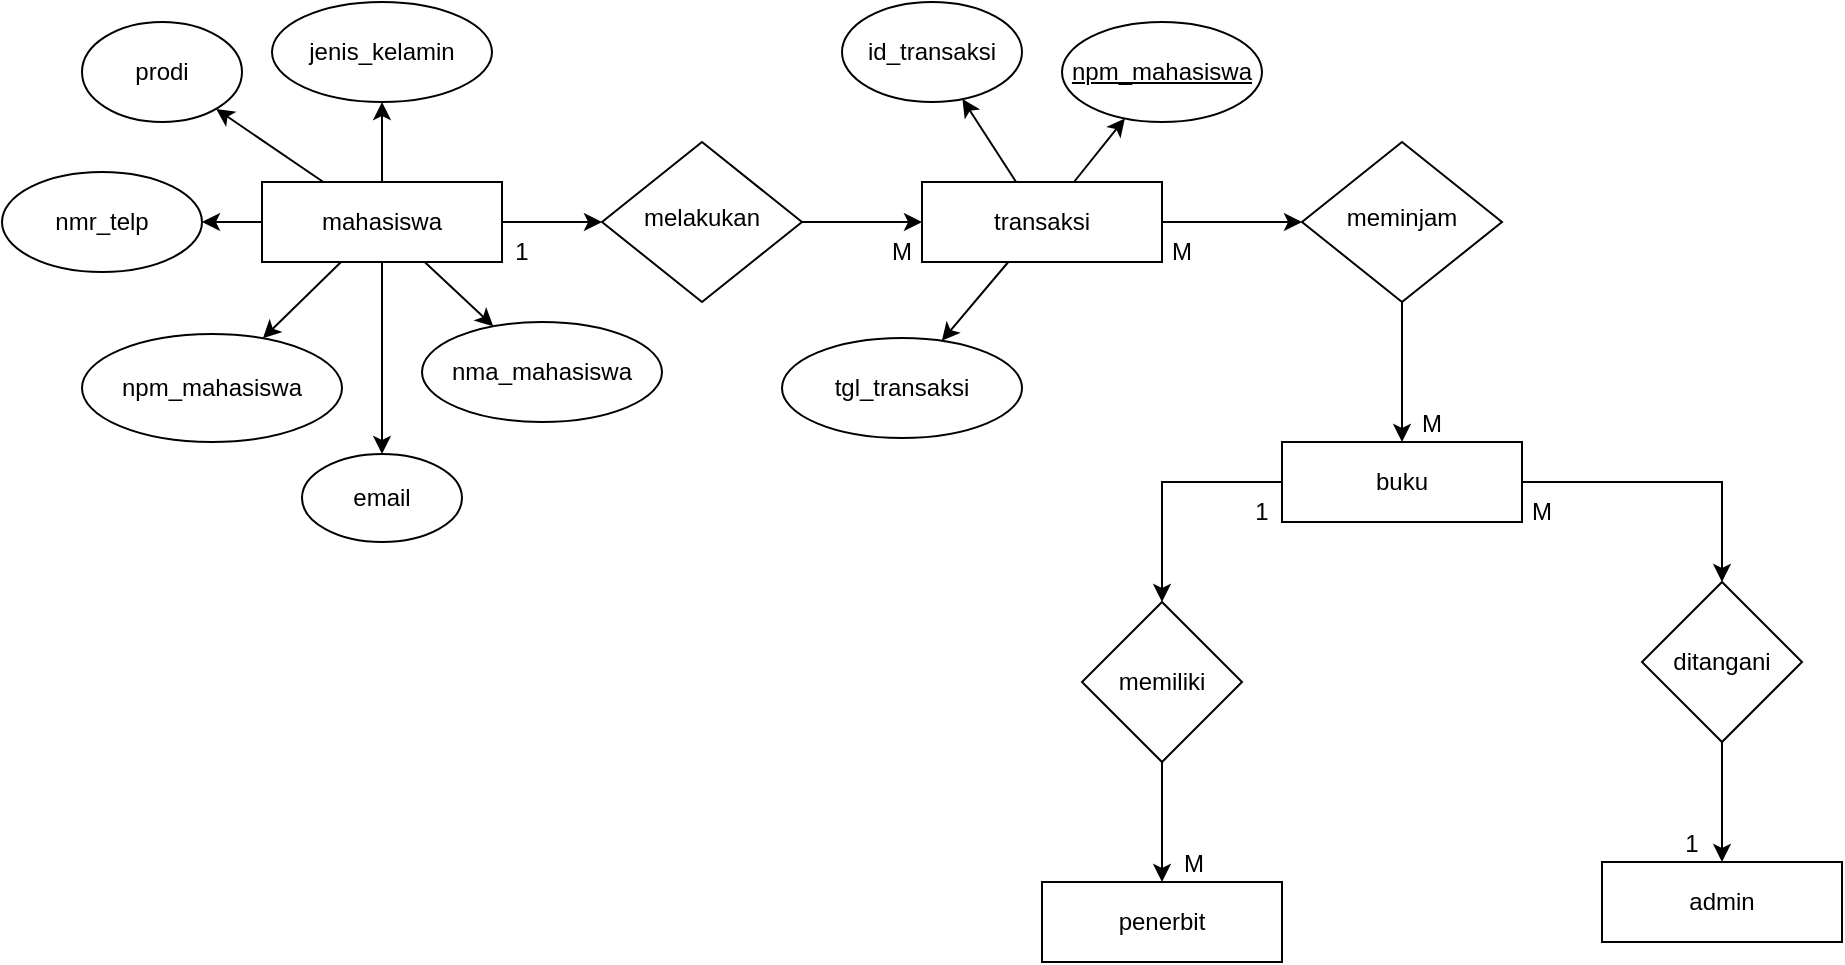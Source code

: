 <mxfile version="21.5.2" type="github">
  <diagram id="C5RBs43oDa-KdzZeNtuy" name="Page-1">
    <mxGraphModel dx="1927" dy="575" grid="1" gridSize="10" guides="1" tooltips="1" connect="1" arrows="1" fold="1" page="1" pageScale="1" pageWidth="827" pageHeight="1169" math="0" shadow="0">
      <root>
        <mxCell id="WIyWlLk6GJQsqaUBKTNV-0" />
        <mxCell id="WIyWlLk6GJQsqaUBKTNV-1" parent="WIyWlLk6GJQsqaUBKTNV-0" />
        <mxCell id="8coFRG28sYYlV24P8kFo-3" value="" style="edgeStyle=orthogonalEdgeStyle;rounded=0;orthogonalLoop=1;jettySize=auto;html=1;" edge="1" parent="WIyWlLk6GJQsqaUBKTNV-1" source="WIyWlLk6GJQsqaUBKTNV-3" target="WIyWlLk6GJQsqaUBKTNV-6">
          <mxGeometry relative="1" as="geometry" />
        </mxCell>
        <mxCell id="8coFRG28sYYlV24P8kFo-30" value="" style="rounded=0;orthogonalLoop=1;jettySize=auto;html=1;" edge="1" parent="WIyWlLk6GJQsqaUBKTNV-1" source="WIyWlLk6GJQsqaUBKTNV-3" target="8coFRG28sYYlV24P8kFo-29">
          <mxGeometry relative="1" as="geometry" />
        </mxCell>
        <mxCell id="8coFRG28sYYlV24P8kFo-34" value="" style="rounded=0;orthogonalLoop=1;jettySize=auto;html=1;" edge="1" parent="WIyWlLk6GJQsqaUBKTNV-1" source="WIyWlLk6GJQsqaUBKTNV-3" target="8coFRG28sYYlV24P8kFo-33">
          <mxGeometry relative="1" as="geometry" />
        </mxCell>
        <mxCell id="8coFRG28sYYlV24P8kFo-36" value="" style="rounded=0;orthogonalLoop=1;jettySize=auto;html=1;" edge="1" parent="WIyWlLk6GJQsqaUBKTNV-1" source="WIyWlLk6GJQsqaUBKTNV-3" target="8coFRG28sYYlV24P8kFo-35">
          <mxGeometry relative="1" as="geometry" />
        </mxCell>
        <mxCell id="8coFRG28sYYlV24P8kFo-38" value="" style="rounded=0;orthogonalLoop=1;jettySize=auto;html=1;" edge="1" parent="WIyWlLk6GJQsqaUBKTNV-1" source="WIyWlLk6GJQsqaUBKTNV-3" target="8coFRG28sYYlV24P8kFo-37">
          <mxGeometry relative="1" as="geometry" />
        </mxCell>
        <mxCell id="8coFRG28sYYlV24P8kFo-40" value="" style="edgeStyle=orthogonalEdgeStyle;rounded=0;orthogonalLoop=1;jettySize=auto;html=1;" edge="1" parent="WIyWlLk6GJQsqaUBKTNV-1" source="WIyWlLk6GJQsqaUBKTNV-3" target="8coFRG28sYYlV24P8kFo-39">
          <mxGeometry relative="1" as="geometry" />
        </mxCell>
        <mxCell id="8coFRG28sYYlV24P8kFo-43" value="" style="rounded=0;orthogonalLoop=1;jettySize=auto;html=1;" edge="1" parent="WIyWlLk6GJQsqaUBKTNV-1" source="WIyWlLk6GJQsqaUBKTNV-3" target="8coFRG28sYYlV24P8kFo-42">
          <mxGeometry relative="1" as="geometry" />
        </mxCell>
        <mxCell id="WIyWlLk6GJQsqaUBKTNV-3" value="mahasiswa" style="rounded=1;whiteSpace=wrap;html=1;fontSize=12;glass=0;strokeWidth=1;shadow=0;arcSize=0;" parent="WIyWlLk6GJQsqaUBKTNV-1" vertex="1">
          <mxGeometry x="110" y="170" width="120" height="40" as="geometry" />
        </mxCell>
        <mxCell id="8coFRG28sYYlV24P8kFo-2" value="" style="edgeStyle=orthogonalEdgeStyle;rounded=0;orthogonalLoop=1;jettySize=auto;html=1;" edge="1" parent="WIyWlLk6GJQsqaUBKTNV-1" source="WIyWlLk6GJQsqaUBKTNV-6" target="WIyWlLk6GJQsqaUBKTNV-7">
          <mxGeometry relative="1" as="geometry" />
        </mxCell>
        <mxCell id="WIyWlLk6GJQsqaUBKTNV-6" value="melakukan" style="rhombus;whiteSpace=wrap;html=1;shadow=0;fontFamily=Helvetica;fontSize=12;align=center;strokeWidth=1;spacing=6;spacingTop=-4;" parent="WIyWlLk6GJQsqaUBKTNV-1" vertex="1">
          <mxGeometry x="280" y="150" width="100" height="80" as="geometry" />
        </mxCell>
        <mxCell id="8coFRG28sYYlV24P8kFo-1" value="" style="edgeStyle=orthogonalEdgeStyle;rounded=0;orthogonalLoop=1;jettySize=auto;html=1;" edge="1" parent="WIyWlLk6GJQsqaUBKTNV-1" source="WIyWlLk6GJQsqaUBKTNV-7" target="WIyWlLk6GJQsqaUBKTNV-10">
          <mxGeometry relative="1" as="geometry" />
        </mxCell>
        <mxCell id="8coFRG28sYYlV24P8kFo-45" value="" style="rounded=0;orthogonalLoop=1;jettySize=auto;html=1;" edge="1" parent="WIyWlLk6GJQsqaUBKTNV-1" source="WIyWlLk6GJQsqaUBKTNV-7" target="8coFRG28sYYlV24P8kFo-44">
          <mxGeometry relative="1" as="geometry" />
        </mxCell>
        <mxCell id="8coFRG28sYYlV24P8kFo-48" value="" style="rounded=0;orthogonalLoop=1;jettySize=auto;html=1;" edge="1" parent="WIyWlLk6GJQsqaUBKTNV-1" source="WIyWlLk6GJQsqaUBKTNV-7" target="8coFRG28sYYlV24P8kFo-47">
          <mxGeometry relative="1" as="geometry" />
        </mxCell>
        <mxCell id="8coFRG28sYYlV24P8kFo-50" value="" style="rounded=0;orthogonalLoop=1;jettySize=auto;html=1;" edge="1" parent="WIyWlLk6GJQsqaUBKTNV-1" source="WIyWlLk6GJQsqaUBKTNV-7" target="8coFRG28sYYlV24P8kFo-49">
          <mxGeometry relative="1" as="geometry" />
        </mxCell>
        <mxCell id="WIyWlLk6GJQsqaUBKTNV-7" value="transaksi" style="rounded=1;whiteSpace=wrap;html=1;fontSize=12;glass=0;strokeWidth=1;shadow=0;arcSize=0;" parent="WIyWlLk6GJQsqaUBKTNV-1" vertex="1">
          <mxGeometry x="440" y="170" width="120" height="40" as="geometry" />
        </mxCell>
        <mxCell id="8coFRG28sYYlV24P8kFo-4" value="" style="edgeStyle=orthogonalEdgeStyle;rounded=0;orthogonalLoop=1;jettySize=auto;html=1;" edge="1" parent="WIyWlLk6GJQsqaUBKTNV-1" source="WIyWlLk6GJQsqaUBKTNV-10" target="WIyWlLk6GJQsqaUBKTNV-12">
          <mxGeometry relative="1" as="geometry" />
        </mxCell>
        <mxCell id="WIyWlLk6GJQsqaUBKTNV-10" value="meminjam" style="rhombus;whiteSpace=wrap;html=1;shadow=0;fontFamily=Helvetica;fontSize=12;align=center;strokeWidth=1;spacing=6;spacingTop=-4;" parent="WIyWlLk6GJQsqaUBKTNV-1" vertex="1">
          <mxGeometry x="630" y="150" width="100" height="80" as="geometry" />
        </mxCell>
        <mxCell id="WIyWlLk6GJQsqaUBKTNV-11" value="penerbit" style="rounded=1;whiteSpace=wrap;html=1;fontSize=12;glass=0;strokeWidth=1;shadow=0;arcSize=0;" parent="WIyWlLk6GJQsqaUBKTNV-1" vertex="1">
          <mxGeometry x="500" y="520" width="120" height="40" as="geometry" />
        </mxCell>
        <mxCell id="8coFRG28sYYlV24P8kFo-8" value="" style="edgeStyle=orthogonalEdgeStyle;rounded=0;orthogonalLoop=1;jettySize=auto;html=1;" edge="1" parent="WIyWlLk6GJQsqaUBKTNV-1" source="WIyWlLk6GJQsqaUBKTNV-12" target="8coFRG28sYYlV24P8kFo-7">
          <mxGeometry relative="1" as="geometry" />
        </mxCell>
        <mxCell id="8coFRG28sYYlV24P8kFo-10" value="" style="edgeStyle=orthogonalEdgeStyle;rounded=0;orthogonalLoop=1;jettySize=auto;html=1;" edge="1" parent="WIyWlLk6GJQsqaUBKTNV-1" source="WIyWlLk6GJQsqaUBKTNV-12" target="8coFRG28sYYlV24P8kFo-9">
          <mxGeometry relative="1" as="geometry" />
        </mxCell>
        <mxCell id="WIyWlLk6GJQsqaUBKTNV-12" value="buku" style="rounded=1;whiteSpace=wrap;html=1;fontSize=12;glass=0;strokeWidth=1;shadow=0;arcSize=0;" parent="WIyWlLk6GJQsqaUBKTNV-1" vertex="1">
          <mxGeometry x="620" y="300" width="120" height="40" as="geometry" />
        </mxCell>
        <mxCell id="8coFRG28sYYlV24P8kFo-13" value="" style="edgeStyle=orthogonalEdgeStyle;rounded=0;orthogonalLoop=1;jettySize=auto;html=1;" edge="1" parent="WIyWlLk6GJQsqaUBKTNV-1" source="8coFRG28sYYlV24P8kFo-7" target="8coFRG28sYYlV24P8kFo-12">
          <mxGeometry relative="1" as="geometry" />
        </mxCell>
        <mxCell id="8coFRG28sYYlV24P8kFo-7" value="ditangani" style="rhombus;whiteSpace=wrap;html=1;rounded=1;glass=0;strokeWidth=1;shadow=0;arcSize=0;" vertex="1" parent="WIyWlLk6GJQsqaUBKTNV-1">
          <mxGeometry x="800" y="370" width="80" height="80" as="geometry" />
        </mxCell>
        <mxCell id="8coFRG28sYYlV24P8kFo-11" value="" style="edgeStyle=orthogonalEdgeStyle;rounded=0;orthogonalLoop=1;jettySize=auto;html=1;" edge="1" parent="WIyWlLk6GJQsqaUBKTNV-1" source="8coFRG28sYYlV24P8kFo-9" target="WIyWlLk6GJQsqaUBKTNV-11">
          <mxGeometry relative="1" as="geometry" />
        </mxCell>
        <mxCell id="8coFRG28sYYlV24P8kFo-9" value="memiliki" style="rhombus;whiteSpace=wrap;html=1;rounded=1;glass=0;strokeWidth=1;shadow=0;arcSize=0;" vertex="1" parent="WIyWlLk6GJQsqaUBKTNV-1">
          <mxGeometry x="520" y="380" width="80" height="80" as="geometry" />
        </mxCell>
        <mxCell id="8coFRG28sYYlV24P8kFo-12" value="admin" style="whiteSpace=wrap;html=1;rounded=1;glass=0;strokeWidth=1;shadow=0;arcSize=0;" vertex="1" parent="WIyWlLk6GJQsqaUBKTNV-1">
          <mxGeometry x="780" y="510" width="120" height="40" as="geometry" />
        </mxCell>
        <mxCell id="8coFRG28sYYlV24P8kFo-16" value="1" style="text;html=1;strokeColor=none;fillColor=none;align=center;verticalAlign=middle;whiteSpace=wrap;rounded=0;" vertex="1" parent="WIyWlLk6GJQsqaUBKTNV-1">
          <mxGeometry x="210" y="190" width="60" height="30" as="geometry" />
        </mxCell>
        <mxCell id="8coFRG28sYYlV24P8kFo-17" value="M" style="text;html=1;strokeColor=none;fillColor=none;align=center;verticalAlign=middle;whiteSpace=wrap;rounded=0;" vertex="1" parent="WIyWlLk6GJQsqaUBKTNV-1">
          <mxGeometry x="400" y="190" width="60" height="30" as="geometry" />
        </mxCell>
        <mxCell id="8coFRG28sYYlV24P8kFo-19" value="M" style="text;html=1;strokeColor=none;fillColor=none;align=center;verticalAlign=middle;whiteSpace=wrap;rounded=0;" vertex="1" parent="WIyWlLk6GJQsqaUBKTNV-1">
          <mxGeometry x="540" y="190" width="60" height="30" as="geometry" />
        </mxCell>
        <mxCell id="8coFRG28sYYlV24P8kFo-20" value="M" style="text;html=1;strokeColor=none;fillColor=none;align=center;verticalAlign=middle;whiteSpace=wrap;rounded=0;" vertex="1" parent="WIyWlLk6GJQsqaUBKTNV-1">
          <mxGeometry x="665" y="276" width="60" height="30" as="geometry" />
        </mxCell>
        <mxCell id="8coFRG28sYYlV24P8kFo-21" value="M" style="text;html=1;strokeColor=none;fillColor=none;align=center;verticalAlign=middle;whiteSpace=wrap;rounded=0;" vertex="1" parent="WIyWlLk6GJQsqaUBKTNV-1">
          <mxGeometry x="546" y="496" width="60" height="30" as="geometry" />
        </mxCell>
        <mxCell id="8coFRG28sYYlV24P8kFo-22" value="1" style="text;html=1;strokeColor=none;fillColor=none;align=center;verticalAlign=middle;whiteSpace=wrap;rounded=0;" vertex="1" parent="WIyWlLk6GJQsqaUBKTNV-1">
          <mxGeometry x="580" y="320" width="60" height="30" as="geometry" />
        </mxCell>
        <mxCell id="8coFRG28sYYlV24P8kFo-23" value="M" style="text;html=1;strokeColor=none;fillColor=none;align=center;verticalAlign=middle;whiteSpace=wrap;rounded=0;" vertex="1" parent="WIyWlLk6GJQsqaUBKTNV-1">
          <mxGeometry x="720" y="320" width="60" height="30" as="geometry" />
        </mxCell>
        <mxCell id="8coFRG28sYYlV24P8kFo-24" value="1" style="text;html=1;strokeColor=none;fillColor=none;align=center;verticalAlign=middle;whiteSpace=wrap;rounded=0;" vertex="1" parent="WIyWlLk6GJQsqaUBKTNV-1">
          <mxGeometry x="795" y="486" width="60" height="30" as="geometry" />
        </mxCell>
        <mxCell id="8coFRG28sYYlV24P8kFo-29" value="npm_mahasiswa" style="ellipse;whiteSpace=wrap;html=1;rounded=1;glass=0;strokeWidth=1;shadow=0;arcSize=0;" vertex="1" parent="WIyWlLk6GJQsqaUBKTNV-1">
          <mxGeometry x="20" y="246" width="130" height="54" as="geometry" />
        </mxCell>
        <mxCell id="8coFRG28sYYlV24P8kFo-33" value="nma_mahasiswa" style="ellipse;whiteSpace=wrap;html=1;rounded=1;glass=0;strokeWidth=1;shadow=0;arcSize=0;" vertex="1" parent="WIyWlLk6GJQsqaUBKTNV-1">
          <mxGeometry x="190" y="240" width="120" height="50" as="geometry" />
        </mxCell>
        <mxCell id="8coFRG28sYYlV24P8kFo-35" value="prodi" style="ellipse;whiteSpace=wrap;html=1;rounded=1;glass=0;strokeWidth=1;shadow=0;arcSize=0;" vertex="1" parent="WIyWlLk6GJQsqaUBKTNV-1">
          <mxGeometry x="20" y="90" width="80" height="50" as="geometry" />
        </mxCell>
        <mxCell id="8coFRG28sYYlV24P8kFo-37" value="jenis_kelamin" style="ellipse;whiteSpace=wrap;html=1;rounded=1;glass=0;strokeWidth=1;shadow=0;arcSize=0;" vertex="1" parent="WIyWlLk6GJQsqaUBKTNV-1">
          <mxGeometry x="115" y="80" width="110" height="50" as="geometry" />
        </mxCell>
        <mxCell id="8coFRG28sYYlV24P8kFo-39" value="nmr_telp" style="ellipse;whiteSpace=wrap;html=1;rounded=1;glass=0;strokeWidth=1;shadow=0;arcSize=0;" vertex="1" parent="WIyWlLk6GJQsqaUBKTNV-1">
          <mxGeometry x="-20" y="165" width="100" height="50" as="geometry" />
        </mxCell>
        <mxCell id="8coFRG28sYYlV24P8kFo-42" value="email" style="ellipse;whiteSpace=wrap;html=1;" vertex="1" parent="WIyWlLk6GJQsqaUBKTNV-1">
          <mxGeometry x="130" y="306" width="80" height="44" as="geometry" />
        </mxCell>
        <mxCell id="8coFRG28sYYlV24P8kFo-44" value="id_transaksi" style="ellipse;whiteSpace=wrap;html=1;rounded=1;glass=0;strokeWidth=1;shadow=0;arcSize=0;" vertex="1" parent="WIyWlLk6GJQsqaUBKTNV-1">
          <mxGeometry x="400" y="80" width="90" height="50" as="geometry" />
        </mxCell>
        <mxCell id="8coFRG28sYYlV24P8kFo-47" value="tgl_transaksi" style="ellipse;whiteSpace=wrap;html=1;" vertex="1" parent="WIyWlLk6GJQsqaUBKTNV-1">
          <mxGeometry x="370" y="248" width="120" height="50" as="geometry" />
        </mxCell>
        <mxCell id="8coFRG28sYYlV24P8kFo-49" value="&lt;u&gt;npm_mahasiswa&lt;/u&gt;" style="ellipse;whiteSpace=wrap;html=1;" vertex="1" parent="WIyWlLk6GJQsqaUBKTNV-1">
          <mxGeometry x="510" y="90" width="100" height="50" as="geometry" />
        </mxCell>
      </root>
    </mxGraphModel>
  </diagram>
</mxfile>
